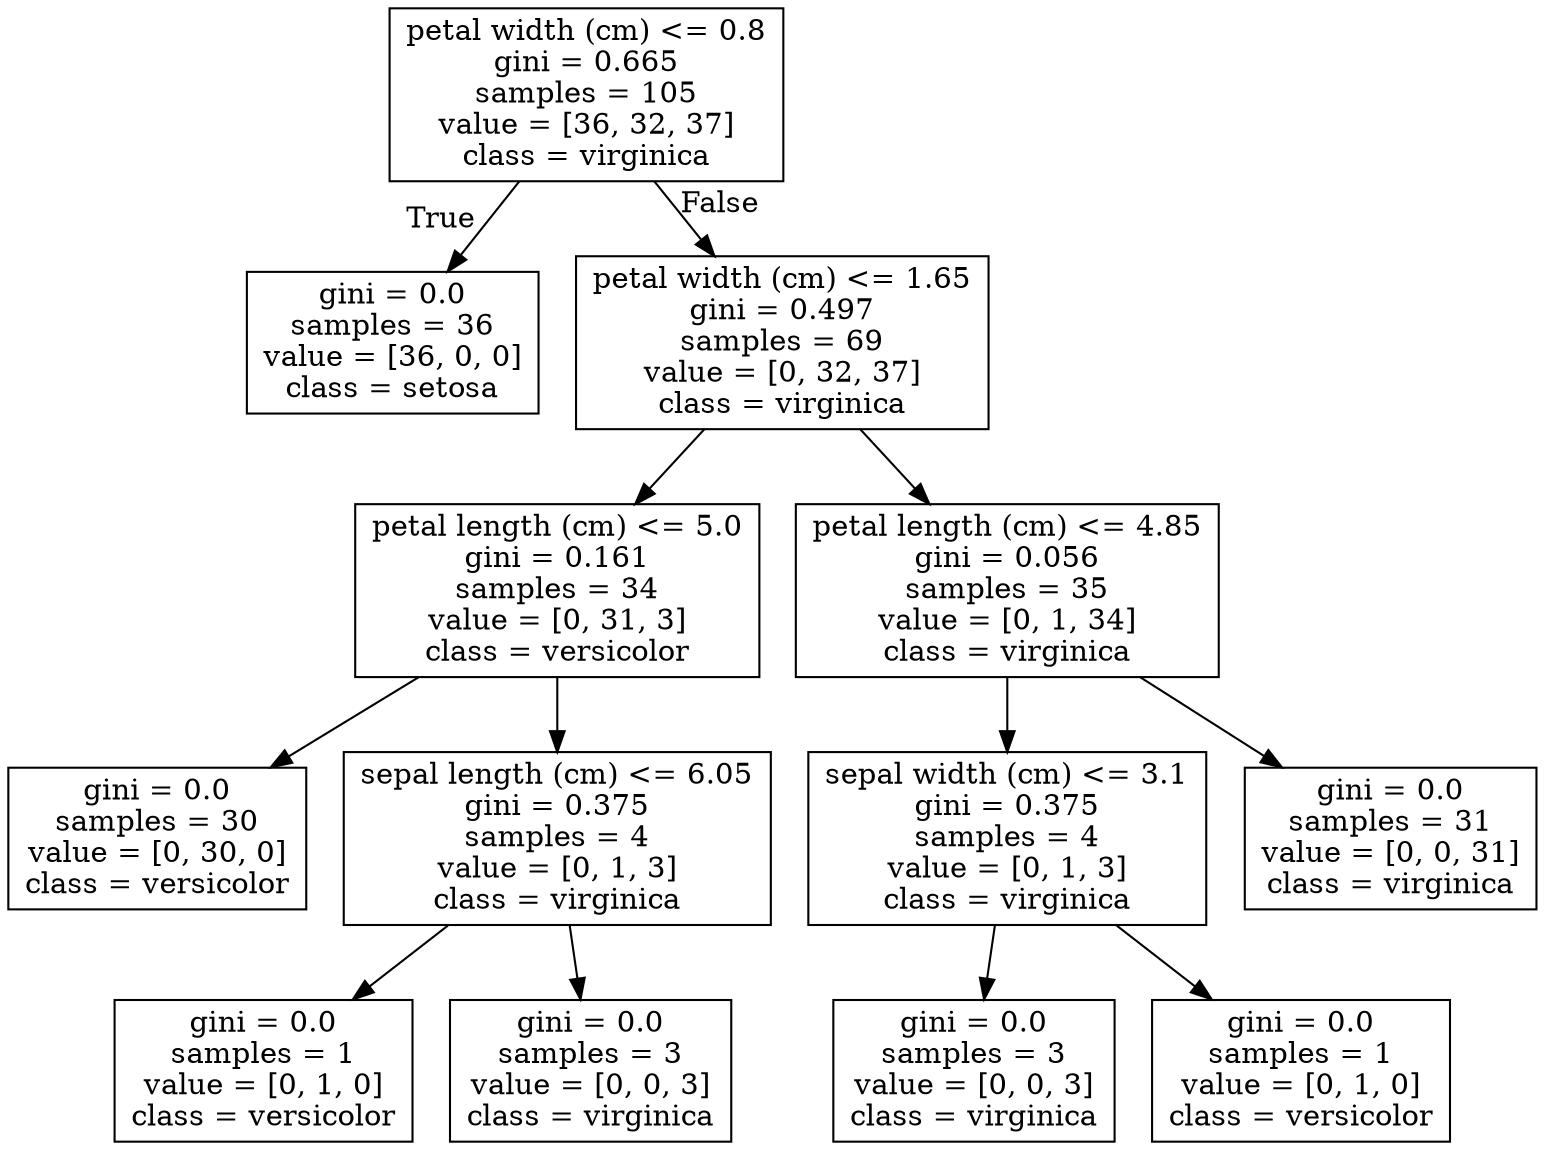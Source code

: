 digraph Tree {
node [shape=box] ;
0 [label="petal width (cm) <= 0.8\ngini = 0.665\nsamples = 105\nvalue = [36, 32, 37]\nclass = virginica"] ;
1 [label="gini = 0.0\nsamples = 36\nvalue = [36, 0, 0]\nclass = setosa"] ;
0 -> 1 [labeldistance=2.5, labelangle=45, headlabel="True"] ;
2 [label="petal width (cm) <= 1.65\ngini = 0.497\nsamples = 69\nvalue = [0, 32, 37]\nclass = virginica"] ;
0 -> 2 [labeldistance=2.5, labelangle=-45, headlabel="False"] ;
3 [label="petal length (cm) <= 5.0\ngini = 0.161\nsamples = 34\nvalue = [0, 31, 3]\nclass = versicolor"] ;
2 -> 3 ;
4 [label="gini = 0.0\nsamples = 30\nvalue = [0, 30, 0]\nclass = versicolor"] ;
3 -> 4 ;
5 [label="sepal length (cm) <= 6.05\ngini = 0.375\nsamples = 4\nvalue = [0, 1, 3]\nclass = virginica"] ;
3 -> 5 ;
6 [label="gini = 0.0\nsamples = 1\nvalue = [0, 1, 0]\nclass = versicolor"] ;
5 -> 6 ;
7 [label="gini = 0.0\nsamples = 3\nvalue = [0, 0, 3]\nclass = virginica"] ;
5 -> 7 ;
8 [label="petal length (cm) <= 4.85\ngini = 0.056\nsamples = 35\nvalue = [0, 1, 34]\nclass = virginica"] ;
2 -> 8 ;
9 [label="sepal width (cm) <= 3.1\ngini = 0.375\nsamples = 4\nvalue = [0, 1, 3]\nclass = virginica"] ;
8 -> 9 ;
10 [label="gini = 0.0\nsamples = 3\nvalue = [0, 0, 3]\nclass = virginica"] ;
9 -> 10 ;
11 [label="gini = 0.0\nsamples = 1\nvalue = [0, 1, 0]\nclass = versicolor"] ;
9 -> 11 ;
12 [label="gini = 0.0\nsamples = 31\nvalue = [0, 0, 31]\nclass = virginica"] ;
8 -> 12 ;
}